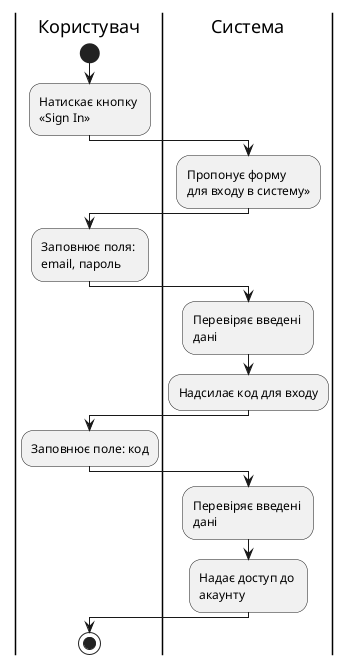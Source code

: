 @startuml
|Користувач|
    start
    :Натискає кнопку \n«Sign In»;
    |Система|
    :Пропонує форму \nдля входу в систему»;
    |Користувач|
    :Заповнює поля: \nemail, пароль;
    |Система|
    :Перевіряє введені \nдані;
    :Надсилає код для входу;
    |Користувач|
    :Заповнює поле: код;
    |Система|
    :Перевіряє введені \nдані;
    :Надає доступ до \nакаунту;
    |Користувач|
    stop
@enduml